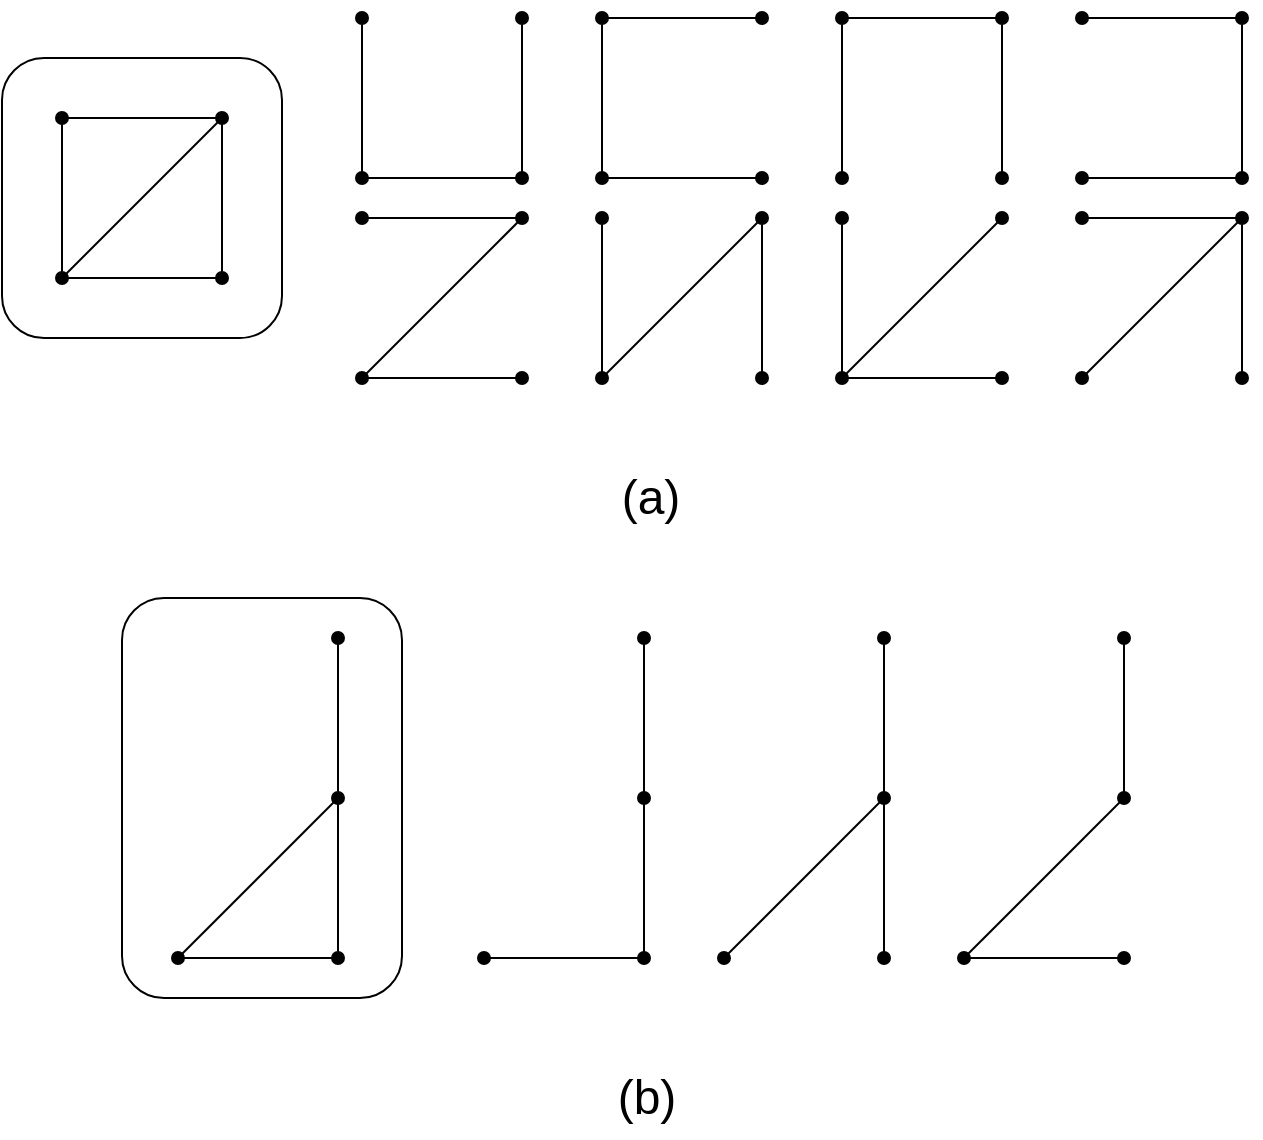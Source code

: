<mxfile version="26.2.15">
  <diagram name="Page-1" id="xpCchcG-yW71qQUOjffo">
    <mxGraphModel dx="1720" dy="1065" grid="1" gridSize="10" guides="1" tooltips="1" connect="1" arrows="1" fold="1" page="1" pageScale="1" pageWidth="827" pageHeight="1169" math="0" shadow="0">
      <root>
        <mxCell id="0" />
        <mxCell id="1" parent="0" />
        <mxCell id="_swf-YN51xJU9q3pGjbW-5" value="" style="rounded=1;whiteSpace=wrap;html=1;fillColor=none;" parent="1" vertex="1">
          <mxGeometry x="90" y="90" width="140" height="140" as="geometry" />
        </mxCell>
        <mxCell id="_swf-YN51xJU9q3pGjbW-6" value="" style="group" parent="1" vertex="1" connectable="0">
          <mxGeometry x="120" y="120" width="80" height="80" as="geometry" />
        </mxCell>
        <mxCell id="_swf-YN51xJU9q3pGjbW-13" value="" style="group" parent="_swf-YN51xJU9q3pGjbW-6" vertex="1" connectable="0">
          <mxGeometry width="80" height="80" as="geometry" />
        </mxCell>
        <mxCell id="_swf-YN51xJU9q3pGjbW-1" value="" style="endArrow=oval;html=1;rounded=0;startArrow=oval;startFill=1;endFill=1;" parent="_swf-YN51xJU9q3pGjbW-13" edge="1">
          <mxGeometry width="50" height="50" relative="1" as="geometry">
            <mxPoint as="sourcePoint" />
            <mxPoint x="80" as="targetPoint" />
          </mxGeometry>
        </mxCell>
        <mxCell id="_swf-YN51xJU9q3pGjbW-2" value="" style="endArrow=oval;html=1;rounded=0;startArrow=oval;startFill=1;endFill=1;" parent="_swf-YN51xJU9q3pGjbW-13" edge="1">
          <mxGeometry width="50" height="50" relative="1" as="geometry">
            <mxPoint y="80" as="sourcePoint" />
            <mxPoint x="80" y="80" as="targetPoint" />
          </mxGeometry>
        </mxCell>
        <mxCell id="_swf-YN51xJU9q3pGjbW-3" value="" style="endArrow=none;html=1;rounded=0;" parent="_swf-YN51xJU9q3pGjbW-13" edge="1">
          <mxGeometry width="50" height="50" relative="1" as="geometry">
            <mxPoint y="80" as="sourcePoint" />
            <mxPoint as="targetPoint" />
          </mxGeometry>
        </mxCell>
        <mxCell id="_swf-YN51xJU9q3pGjbW-4" value="" style="endArrow=none;html=1;rounded=0;" parent="_swf-YN51xJU9q3pGjbW-13" edge="1">
          <mxGeometry width="50" height="50" relative="1" as="geometry">
            <mxPoint x="80" y="80" as="sourcePoint" />
            <mxPoint x="80" as="targetPoint" />
          </mxGeometry>
        </mxCell>
        <mxCell id="_swf-YN51xJU9q3pGjbW-12" value="" style="endArrow=none;html=1;rounded=0;" parent="_swf-YN51xJU9q3pGjbW-13" edge="1">
          <mxGeometry width="50" height="50" relative="1" as="geometry">
            <mxPoint y="80" as="sourcePoint" />
            <mxPoint x="80" as="targetPoint" />
          </mxGeometry>
        </mxCell>
        <mxCell id="_swf-YN51xJU9q3pGjbW-14" value="" style="group" parent="1" vertex="1" connectable="0">
          <mxGeometry x="270" y="170" width="80" height="80" as="geometry" />
        </mxCell>
        <mxCell id="_swf-YN51xJU9q3pGjbW-15" value="" style="endArrow=oval;html=1;rounded=0;startArrow=oval;startFill=1;endFill=1;" parent="_swf-YN51xJU9q3pGjbW-14" edge="1">
          <mxGeometry width="50" height="50" relative="1" as="geometry">
            <mxPoint as="sourcePoint" />
            <mxPoint x="80" as="targetPoint" />
          </mxGeometry>
        </mxCell>
        <mxCell id="_swf-YN51xJU9q3pGjbW-16" value="" style="endArrow=oval;html=1;rounded=0;startArrow=oval;startFill=1;endFill=1;" parent="_swf-YN51xJU9q3pGjbW-14" edge="1">
          <mxGeometry width="50" height="50" relative="1" as="geometry">
            <mxPoint y="80" as="sourcePoint" />
            <mxPoint x="80" y="80" as="targetPoint" />
          </mxGeometry>
        </mxCell>
        <mxCell id="_swf-YN51xJU9q3pGjbW-19" value="" style="endArrow=none;html=1;rounded=0;" parent="_swf-YN51xJU9q3pGjbW-14" edge="1">
          <mxGeometry width="50" height="50" relative="1" as="geometry">
            <mxPoint y="80" as="sourcePoint" />
            <mxPoint x="80" as="targetPoint" />
          </mxGeometry>
        </mxCell>
        <mxCell id="_swf-YN51xJU9q3pGjbW-20" value="" style="group" parent="1" vertex="1" connectable="0">
          <mxGeometry x="270" y="70" width="80" height="80" as="geometry" />
        </mxCell>
        <mxCell id="_swf-YN51xJU9q3pGjbW-22" value="" style="endArrow=oval;html=1;rounded=0;startArrow=oval;startFill=1;endFill=1;" parent="_swf-YN51xJU9q3pGjbW-20" edge="1">
          <mxGeometry width="50" height="50" relative="1" as="geometry">
            <mxPoint y="80" as="sourcePoint" />
            <mxPoint x="80" y="80" as="targetPoint" />
          </mxGeometry>
        </mxCell>
        <mxCell id="_swf-YN51xJU9q3pGjbW-23" value="" style="endArrow=oval;html=1;rounded=0;endFill=1;" parent="_swf-YN51xJU9q3pGjbW-20" edge="1">
          <mxGeometry width="50" height="50" relative="1" as="geometry">
            <mxPoint y="80" as="sourcePoint" />
            <mxPoint as="targetPoint" />
          </mxGeometry>
        </mxCell>
        <mxCell id="_swf-YN51xJU9q3pGjbW-24" value="" style="endArrow=oval;html=1;rounded=0;endFill=1;" parent="_swf-YN51xJU9q3pGjbW-20" edge="1">
          <mxGeometry width="50" height="50" relative="1" as="geometry">
            <mxPoint x="80" y="80" as="sourcePoint" />
            <mxPoint x="80" as="targetPoint" />
          </mxGeometry>
        </mxCell>
        <mxCell id="_swf-YN51xJU9q3pGjbW-26" value="" style="group" parent="1" vertex="1" connectable="0">
          <mxGeometry x="390" y="170" width="80" height="80" as="geometry" />
        </mxCell>
        <mxCell id="_swf-YN51xJU9q3pGjbW-29" value="" style="endArrow=oval;html=1;rounded=0;startArrow=oval;startFill=1;endFill=1;" parent="_swf-YN51xJU9q3pGjbW-26" edge="1">
          <mxGeometry width="50" height="50" relative="1" as="geometry">
            <mxPoint y="80" as="sourcePoint" />
            <mxPoint as="targetPoint" />
          </mxGeometry>
        </mxCell>
        <mxCell id="_swf-YN51xJU9q3pGjbW-30" value="" style="endArrow=oval;html=1;rounded=0;startArrow=oval;startFill=1;endFill=1;" parent="_swf-YN51xJU9q3pGjbW-26" edge="1">
          <mxGeometry width="50" height="50" relative="1" as="geometry">
            <mxPoint x="80" y="80" as="sourcePoint" />
            <mxPoint x="80" as="targetPoint" />
          </mxGeometry>
        </mxCell>
        <mxCell id="_swf-YN51xJU9q3pGjbW-31" value="" style="endArrow=none;html=1;rounded=0;" parent="_swf-YN51xJU9q3pGjbW-26" edge="1">
          <mxGeometry width="50" height="50" relative="1" as="geometry">
            <mxPoint y="80" as="sourcePoint" />
            <mxPoint x="80" as="targetPoint" />
          </mxGeometry>
        </mxCell>
        <mxCell id="_swf-YN51xJU9q3pGjbW-32" value="" style="group" parent="1" vertex="1" connectable="0">
          <mxGeometry x="390" y="70" width="80" height="80" as="geometry" />
        </mxCell>
        <mxCell id="_swf-YN51xJU9q3pGjbW-33" value="" style="endArrow=oval;html=1;rounded=0;startArrow=oval;startFill=1;endFill=1;" parent="_swf-YN51xJU9q3pGjbW-32" edge="1">
          <mxGeometry width="50" height="50" relative="1" as="geometry">
            <mxPoint as="sourcePoint" />
            <mxPoint x="80" as="targetPoint" />
          </mxGeometry>
        </mxCell>
        <mxCell id="_swf-YN51xJU9q3pGjbW-34" value="" style="endArrow=oval;html=1;rounded=0;startArrow=oval;startFill=1;endFill=1;" parent="_swf-YN51xJU9q3pGjbW-32" edge="1">
          <mxGeometry width="50" height="50" relative="1" as="geometry">
            <mxPoint y="80" as="sourcePoint" />
            <mxPoint x="80" y="80" as="targetPoint" />
          </mxGeometry>
        </mxCell>
        <mxCell id="_swf-YN51xJU9q3pGjbW-35" value="" style="endArrow=none;html=1;rounded=0;" parent="_swf-YN51xJU9q3pGjbW-32" edge="1">
          <mxGeometry width="50" height="50" relative="1" as="geometry">
            <mxPoint y="80" as="sourcePoint" />
            <mxPoint as="targetPoint" />
          </mxGeometry>
        </mxCell>
        <mxCell id="_swf-YN51xJU9q3pGjbW-38" value="" style="group" parent="1" vertex="1" connectable="0">
          <mxGeometry x="510" y="170" width="80" height="80" as="geometry" />
        </mxCell>
        <mxCell id="_swf-YN51xJU9q3pGjbW-40" value="" style="endArrow=oval;html=1;rounded=0;startArrow=oval;startFill=1;endFill=1;" parent="_swf-YN51xJU9q3pGjbW-38" edge="1">
          <mxGeometry width="50" height="50" relative="1" as="geometry">
            <mxPoint y="80" as="sourcePoint" />
            <mxPoint x="80" y="80" as="targetPoint" />
          </mxGeometry>
        </mxCell>
        <mxCell id="_swf-YN51xJU9q3pGjbW-41" value="" style="endArrow=oval;html=1;rounded=0;endFill=1;" parent="_swf-YN51xJU9q3pGjbW-38" edge="1">
          <mxGeometry width="50" height="50" relative="1" as="geometry">
            <mxPoint y="80" as="sourcePoint" />
            <mxPoint as="targetPoint" />
          </mxGeometry>
        </mxCell>
        <mxCell id="_swf-YN51xJU9q3pGjbW-43" value="" style="endArrow=oval;html=1;rounded=0;endFill=1;" parent="_swf-YN51xJU9q3pGjbW-38" edge="1">
          <mxGeometry width="50" height="50" relative="1" as="geometry">
            <mxPoint y="80" as="sourcePoint" />
            <mxPoint x="80" as="targetPoint" />
          </mxGeometry>
        </mxCell>
        <mxCell id="_swf-YN51xJU9q3pGjbW-44" value="" style="group" parent="1" vertex="1" connectable="0">
          <mxGeometry x="510" y="70" width="80" height="80" as="geometry" />
        </mxCell>
        <mxCell id="_swf-YN51xJU9q3pGjbW-45" value="" style="endArrow=oval;html=1;rounded=0;startArrow=oval;startFill=1;endFill=1;" parent="_swf-YN51xJU9q3pGjbW-44" edge="1">
          <mxGeometry width="50" height="50" relative="1" as="geometry">
            <mxPoint as="sourcePoint" />
            <mxPoint x="80" as="targetPoint" />
          </mxGeometry>
        </mxCell>
        <mxCell id="_swf-YN51xJU9q3pGjbW-47" value="" style="endArrow=none;html=1;rounded=0;startArrow=oval;startFill=1;" parent="_swf-YN51xJU9q3pGjbW-44" edge="1">
          <mxGeometry width="50" height="50" relative="1" as="geometry">
            <mxPoint y="80" as="sourcePoint" />
            <mxPoint as="targetPoint" />
          </mxGeometry>
        </mxCell>
        <mxCell id="_swf-YN51xJU9q3pGjbW-48" value="" style="endArrow=none;html=1;rounded=0;startArrow=oval;startFill=1;" parent="_swf-YN51xJU9q3pGjbW-44" edge="1">
          <mxGeometry width="50" height="50" relative="1" as="geometry">
            <mxPoint x="80" y="80" as="sourcePoint" />
            <mxPoint x="80" as="targetPoint" />
          </mxGeometry>
        </mxCell>
        <mxCell id="_swf-YN51xJU9q3pGjbW-50" value="" style="group" parent="1" vertex="1" connectable="0">
          <mxGeometry x="630" y="170" width="80" height="80" as="geometry" />
        </mxCell>
        <mxCell id="_swf-YN51xJU9q3pGjbW-51" value="" style="endArrow=oval;html=1;rounded=0;startArrow=oval;startFill=1;endFill=1;" parent="_swf-YN51xJU9q3pGjbW-50" edge="1">
          <mxGeometry width="50" height="50" relative="1" as="geometry">
            <mxPoint as="sourcePoint" />
            <mxPoint x="80" as="targetPoint" />
          </mxGeometry>
        </mxCell>
        <mxCell id="_swf-YN51xJU9q3pGjbW-54" value="" style="endArrow=none;html=1;rounded=0;startArrow=oval;startFill=1;" parent="_swf-YN51xJU9q3pGjbW-50" edge="1">
          <mxGeometry width="50" height="50" relative="1" as="geometry">
            <mxPoint x="80" y="80" as="sourcePoint" />
            <mxPoint x="80" as="targetPoint" />
          </mxGeometry>
        </mxCell>
        <mxCell id="_swf-YN51xJU9q3pGjbW-55" value="" style="endArrow=none;html=1;rounded=0;startArrow=oval;startFill=1;" parent="_swf-YN51xJU9q3pGjbW-50" edge="1">
          <mxGeometry width="50" height="50" relative="1" as="geometry">
            <mxPoint y="80" as="sourcePoint" />
            <mxPoint x="80" as="targetPoint" />
          </mxGeometry>
        </mxCell>
        <mxCell id="_swf-YN51xJU9q3pGjbW-56" value="" style="group" parent="1" vertex="1" connectable="0">
          <mxGeometry x="630" y="70" width="80" height="80" as="geometry" />
        </mxCell>
        <mxCell id="_swf-YN51xJU9q3pGjbW-57" value="" style="endArrow=oval;html=1;rounded=0;startArrow=oval;startFill=1;endFill=1;" parent="_swf-YN51xJU9q3pGjbW-56" edge="1">
          <mxGeometry width="50" height="50" relative="1" as="geometry">
            <mxPoint as="sourcePoint" />
            <mxPoint x="80" as="targetPoint" />
          </mxGeometry>
        </mxCell>
        <mxCell id="_swf-YN51xJU9q3pGjbW-58" value="" style="endArrow=oval;html=1;rounded=0;startArrow=oval;startFill=1;endFill=1;" parent="_swf-YN51xJU9q3pGjbW-56" edge="1">
          <mxGeometry width="50" height="50" relative="1" as="geometry">
            <mxPoint y="80" as="sourcePoint" />
            <mxPoint x="80" y="80" as="targetPoint" />
          </mxGeometry>
        </mxCell>
        <mxCell id="_swf-YN51xJU9q3pGjbW-60" value="" style="endArrow=none;html=1;rounded=0;" parent="_swf-YN51xJU9q3pGjbW-56" edge="1">
          <mxGeometry width="50" height="50" relative="1" as="geometry">
            <mxPoint x="80" y="80" as="sourcePoint" />
            <mxPoint x="80" as="targetPoint" />
          </mxGeometry>
        </mxCell>
        <mxCell id="_swf-YN51xJU9q3pGjbW-76" value="" style="rounded=1;whiteSpace=wrap;html=1;fillColor=none;" parent="1" vertex="1">
          <mxGeometry x="150" y="360" width="140" height="200" as="geometry" />
        </mxCell>
        <mxCell id="_swf-YN51xJU9q3pGjbW-77" value="" style="group" parent="1" vertex="1" connectable="0">
          <mxGeometry x="178" y="380" width="80" height="160" as="geometry" />
        </mxCell>
        <mxCell id="_swf-YN51xJU9q3pGjbW-71" value="" style="endArrow=oval;html=1;rounded=0;startArrow=oval;startFill=1;endFill=1;" parent="_swf-YN51xJU9q3pGjbW-77" edge="1">
          <mxGeometry width="50" height="50" relative="1" as="geometry">
            <mxPoint x="80" as="sourcePoint" />
            <mxPoint x="80" y="80" as="targetPoint" />
          </mxGeometry>
        </mxCell>
        <mxCell id="_swf-YN51xJU9q3pGjbW-72" value="" style="endArrow=oval;html=1;rounded=0;startArrow=oval;startFill=1;endFill=1;" parent="_swf-YN51xJU9q3pGjbW-77" edge="1">
          <mxGeometry width="50" height="50" relative="1" as="geometry">
            <mxPoint y="160" as="sourcePoint" />
            <mxPoint x="80" y="160" as="targetPoint" />
          </mxGeometry>
        </mxCell>
        <mxCell id="_swf-YN51xJU9q3pGjbW-74" value="" style="endArrow=none;html=1;rounded=0;" parent="_swf-YN51xJU9q3pGjbW-77" edge="1">
          <mxGeometry width="50" height="50" relative="1" as="geometry">
            <mxPoint x="80" y="160" as="sourcePoint" />
            <mxPoint x="80" y="80" as="targetPoint" />
          </mxGeometry>
        </mxCell>
        <mxCell id="_swf-YN51xJU9q3pGjbW-75" value="" style="endArrow=none;html=1;rounded=0;" parent="_swf-YN51xJU9q3pGjbW-77" edge="1">
          <mxGeometry width="50" height="50" relative="1" as="geometry">
            <mxPoint y="160" as="sourcePoint" />
            <mxPoint x="80" y="80" as="targetPoint" />
          </mxGeometry>
        </mxCell>
        <mxCell id="_swf-YN51xJU9q3pGjbW-79" value="" style="group" parent="1" vertex="1" connectable="0">
          <mxGeometry x="331" y="380" width="80" height="160" as="geometry" />
        </mxCell>
        <mxCell id="_swf-YN51xJU9q3pGjbW-80" value="" style="endArrow=oval;html=1;rounded=0;startArrow=oval;startFill=1;endFill=1;" parent="_swf-YN51xJU9q3pGjbW-79" edge="1">
          <mxGeometry width="50" height="50" relative="1" as="geometry">
            <mxPoint x="80" as="sourcePoint" />
            <mxPoint x="80" y="80" as="targetPoint" />
          </mxGeometry>
        </mxCell>
        <mxCell id="_swf-YN51xJU9q3pGjbW-81" value="" style="endArrow=oval;html=1;rounded=0;startArrow=oval;startFill=1;endFill=1;" parent="_swf-YN51xJU9q3pGjbW-79" edge="1">
          <mxGeometry width="50" height="50" relative="1" as="geometry">
            <mxPoint y="160" as="sourcePoint" />
            <mxPoint x="80" y="160" as="targetPoint" />
          </mxGeometry>
        </mxCell>
        <mxCell id="_swf-YN51xJU9q3pGjbW-82" value="" style="endArrow=none;html=1;rounded=0;" parent="_swf-YN51xJU9q3pGjbW-79" edge="1">
          <mxGeometry width="50" height="50" relative="1" as="geometry">
            <mxPoint x="80" y="160" as="sourcePoint" />
            <mxPoint x="80" y="80" as="targetPoint" />
          </mxGeometry>
        </mxCell>
        <mxCell id="_swf-YN51xJU9q3pGjbW-84" value="" style="group" parent="1" vertex="1" connectable="0">
          <mxGeometry x="451" y="380" width="80" height="160" as="geometry" />
        </mxCell>
        <mxCell id="_swf-YN51xJU9q3pGjbW-85" value="" style="endArrow=oval;html=1;rounded=0;startArrow=oval;startFill=1;endFill=1;" parent="_swf-YN51xJU9q3pGjbW-84" edge="1">
          <mxGeometry width="50" height="50" relative="1" as="geometry">
            <mxPoint x="80" as="sourcePoint" />
            <mxPoint x="80" y="80" as="targetPoint" />
          </mxGeometry>
        </mxCell>
        <mxCell id="_swf-YN51xJU9q3pGjbW-87" value="" style="endArrow=none;html=1;rounded=0;startArrow=oval;startFill=1;" parent="_swf-YN51xJU9q3pGjbW-84" edge="1">
          <mxGeometry width="50" height="50" relative="1" as="geometry">
            <mxPoint x="80" y="160" as="sourcePoint" />
            <mxPoint x="80" y="80" as="targetPoint" />
          </mxGeometry>
        </mxCell>
        <mxCell id="_swf-YN51xJU9q3pGjbW-88" value="" style="endArrow=none;html=1;rounded=0;startArrow=oval;startFill=1;" parent="_swf-YN51xJU9q3pGjbW-84" edge="1">
          <mxGeometry width="50" height="50" relative="1" as="geometry">
            <mxPoint y="160" as="sourcePoint" />
            <mxPoint x="80" y="80" as="targetPoint" />
          </mxGeometry>
        </mxCell>
        <mxCell id="_swf-YN51xJU9q3pGjbW-89" value="" style="group" parent="1" vertex="1" connectable="0">
          <mxGeometry x="571" y="380" width="80" height="160" as="geometry" />
        </mxCell>
        <mxCell id="_swf-YN51xJU9q3pGjbW-90" value="" style="endArrow=oval;html=1;rounded=0;startArrow=oval;startFill=1;endFill=1;" parent="_swf-YN51xJU9q3pGjbW-89" edge="1">
          <mxGeometry width="50" height="50" relative="1" as="geometry">
            <mxPoint x="80" as="sourcePoint" />
            <mxPoint x="80" y="80" as="targetPoint" />
          </mxGeometry>
        </mxCell>
        <mxCell id="_swf-YN51xJU9q3pGjbW-91" value="" style="endArrow=oval;html=1;rounded=0;startArrow=oval;startFill=1;endFill=1;" parent="_swf-YN51xJU9q3pGjbW-89" edge="1">
          <mxGeometry width="50" height="50" relative="1" as="geometry">
            <mxPoint y="160" as="sourcePoint" />
            <mxPoint x="80" y="160" as="targetPoint" />
          </mxGeometry>
        </mxCell>
        <mxCell id="_swf-YN51xJU9q3pGjbW-93" value="" style="endArrow=none;html=1;rounded=0;" parent="_swf-YN51xJU9q3pGjbW-89" edge="1">
          <mxGeometry width="50" height="50" relative="1" as="geometry">
            <mxPoint y="160" as="sourcePoint" />
            <mxPoint x="80" y="80" as="targetPoint" />
          </mxGeometry>
        </mxCell>
        <mxCell id="_swf-YN51xJU9q3pGjbW-96" value="&lt;font style=&quot;font-size: 24px;&quot;&gt;(a)&lt;/font&gt;" style="text;html=1;align=center;verticalAlign=middle;resizable=0;points=[];autosize=1;strokeColor=none;fillColor=none;" parent="1" vertex="1">
          <mxGeometry x="389" y="290" width="50" height="40" as="geometry" />
        </mxCell>
        <mxCell id="_swf-YN51xJU9q3pGjbW-102" value="&lt;font style=&quot;font-size: 24px;&quot;&gt;(b)&lt;/font&gt;" style="text;html=1;align=center;verticalAlign=middle;resizable=0;points=[];autosize=1;strokeColor=none;fillColor=none;" parent="1" vertex="1">
          <mxGeometry x="387" y="590" width="50" height="40" as="geometry" />
        </mxCell>
      </root>
    </mxGraphModel>
  </diagram>
</mxfile>
